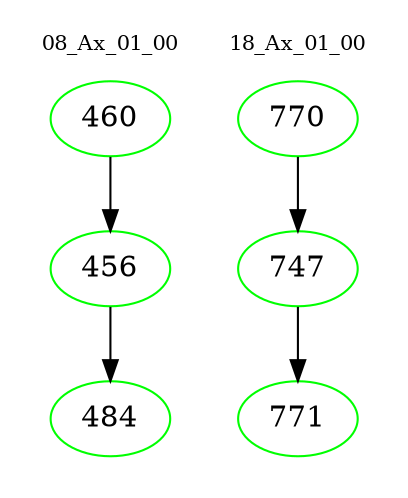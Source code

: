 digraph{
subgraph cluster_0 {
color = white
label = "08_Ax_01_00";
fontsize=10;
T0_460 [label="460", color="green"]
T0_460 -> T0_456 [color="black"]
T0_456 [label="456", color="green"]
T0_456 -> T0_484 [color="black"]
T0_484 [label="484", color="green"]
}
subgraph cluster_1 {
color = white
label = "18_Ax_01_00";
fontsize=10;
T1_770 [label="770", color="green"]
T1_770 -> T1_747 [color="black"]
T1_747 [label="747", color="green"]
T1_747 -> T1_771 [color="black"]
T1_771 [label="771", color="green"]
}
}
